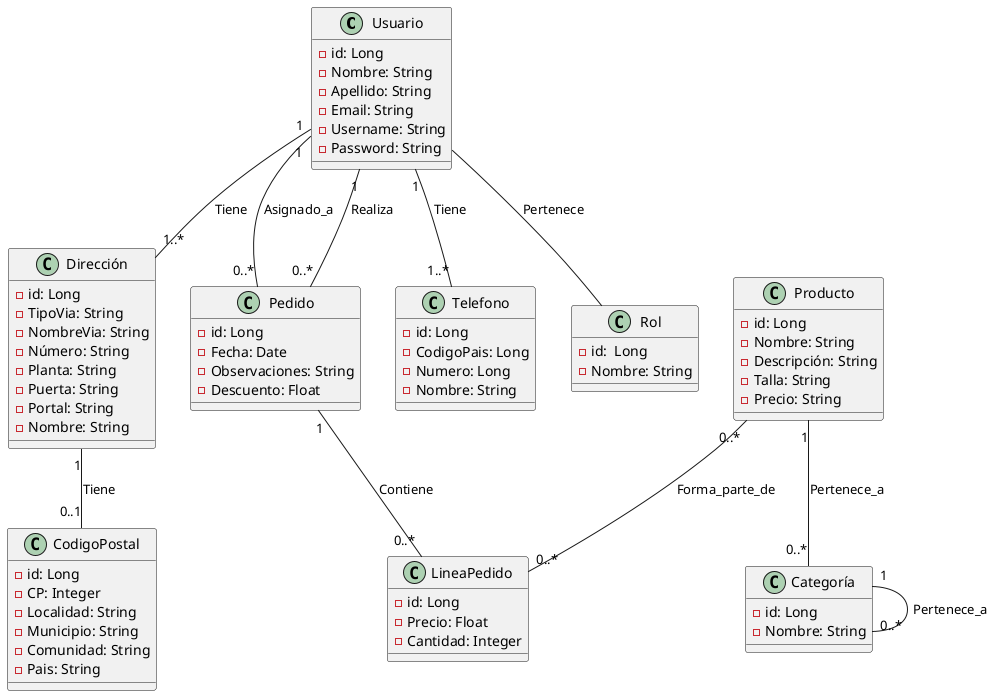 @startuml

class Usuario {
    - id: Long
    - Nombre: String
    - Apellido: String
    - Email: String
    - Username: String
    - Password: String
}

class Producto {
    - id: Long
    - Nombre: String
    - Descripción: String
    - Talla: String
    - Precio: String
}


class Pedido {
    - id: Long
    - Fecha: Date
    - Observaciones: String
    - Descuento: Float
}

class LineaPedido {
    - id: Long
    - Precio: Float
    - Cantidad: Integer
}

class Categoría {
    - id: Long
    - Nombre: String
}

class Dirección {
    - id: Long
    - TipoVia: String
    - NombreVia: String
    - Número: String
    - Planta: String
    - Puerta: String
    - Portal: String
    - Nombre: String
}

class Telefono {
    - id: Long
    - CodigoPais: Long
    - Numero: Long
    - Nombre: String
}

class Rol {
    - id:  Long
    - Nombre: String
}

class CodigoPostal {
    - id: Long
    - CP: Integer
    - Localidad: String
    - Municipio: String
    - Comunidad: String
    - Pais: String
}

Usuario "1" -- "0..*" Pedido : Realiza
Usuario "1" -- "1..*" Dirección : Tiene
Usuario "1" -- "1..*" Telefono : Tiene
Usuario -- Rol : Pertenece

Pedido "1" -- "0..*" LineaPedido : Contiene
Pedido "0..*" -- "1" Usuario : Asignado_a

Producto "0..*" -- "0..*" LineaPedido : Forma_parte_de
Producto "1" -- "0..*" Categoría : Pertenece_a

Categoría "1" -- "0..*" Categoría : Pertenece_a

Dirección "1" -- "0..1" CodigoPostal : Tiene



@enduml